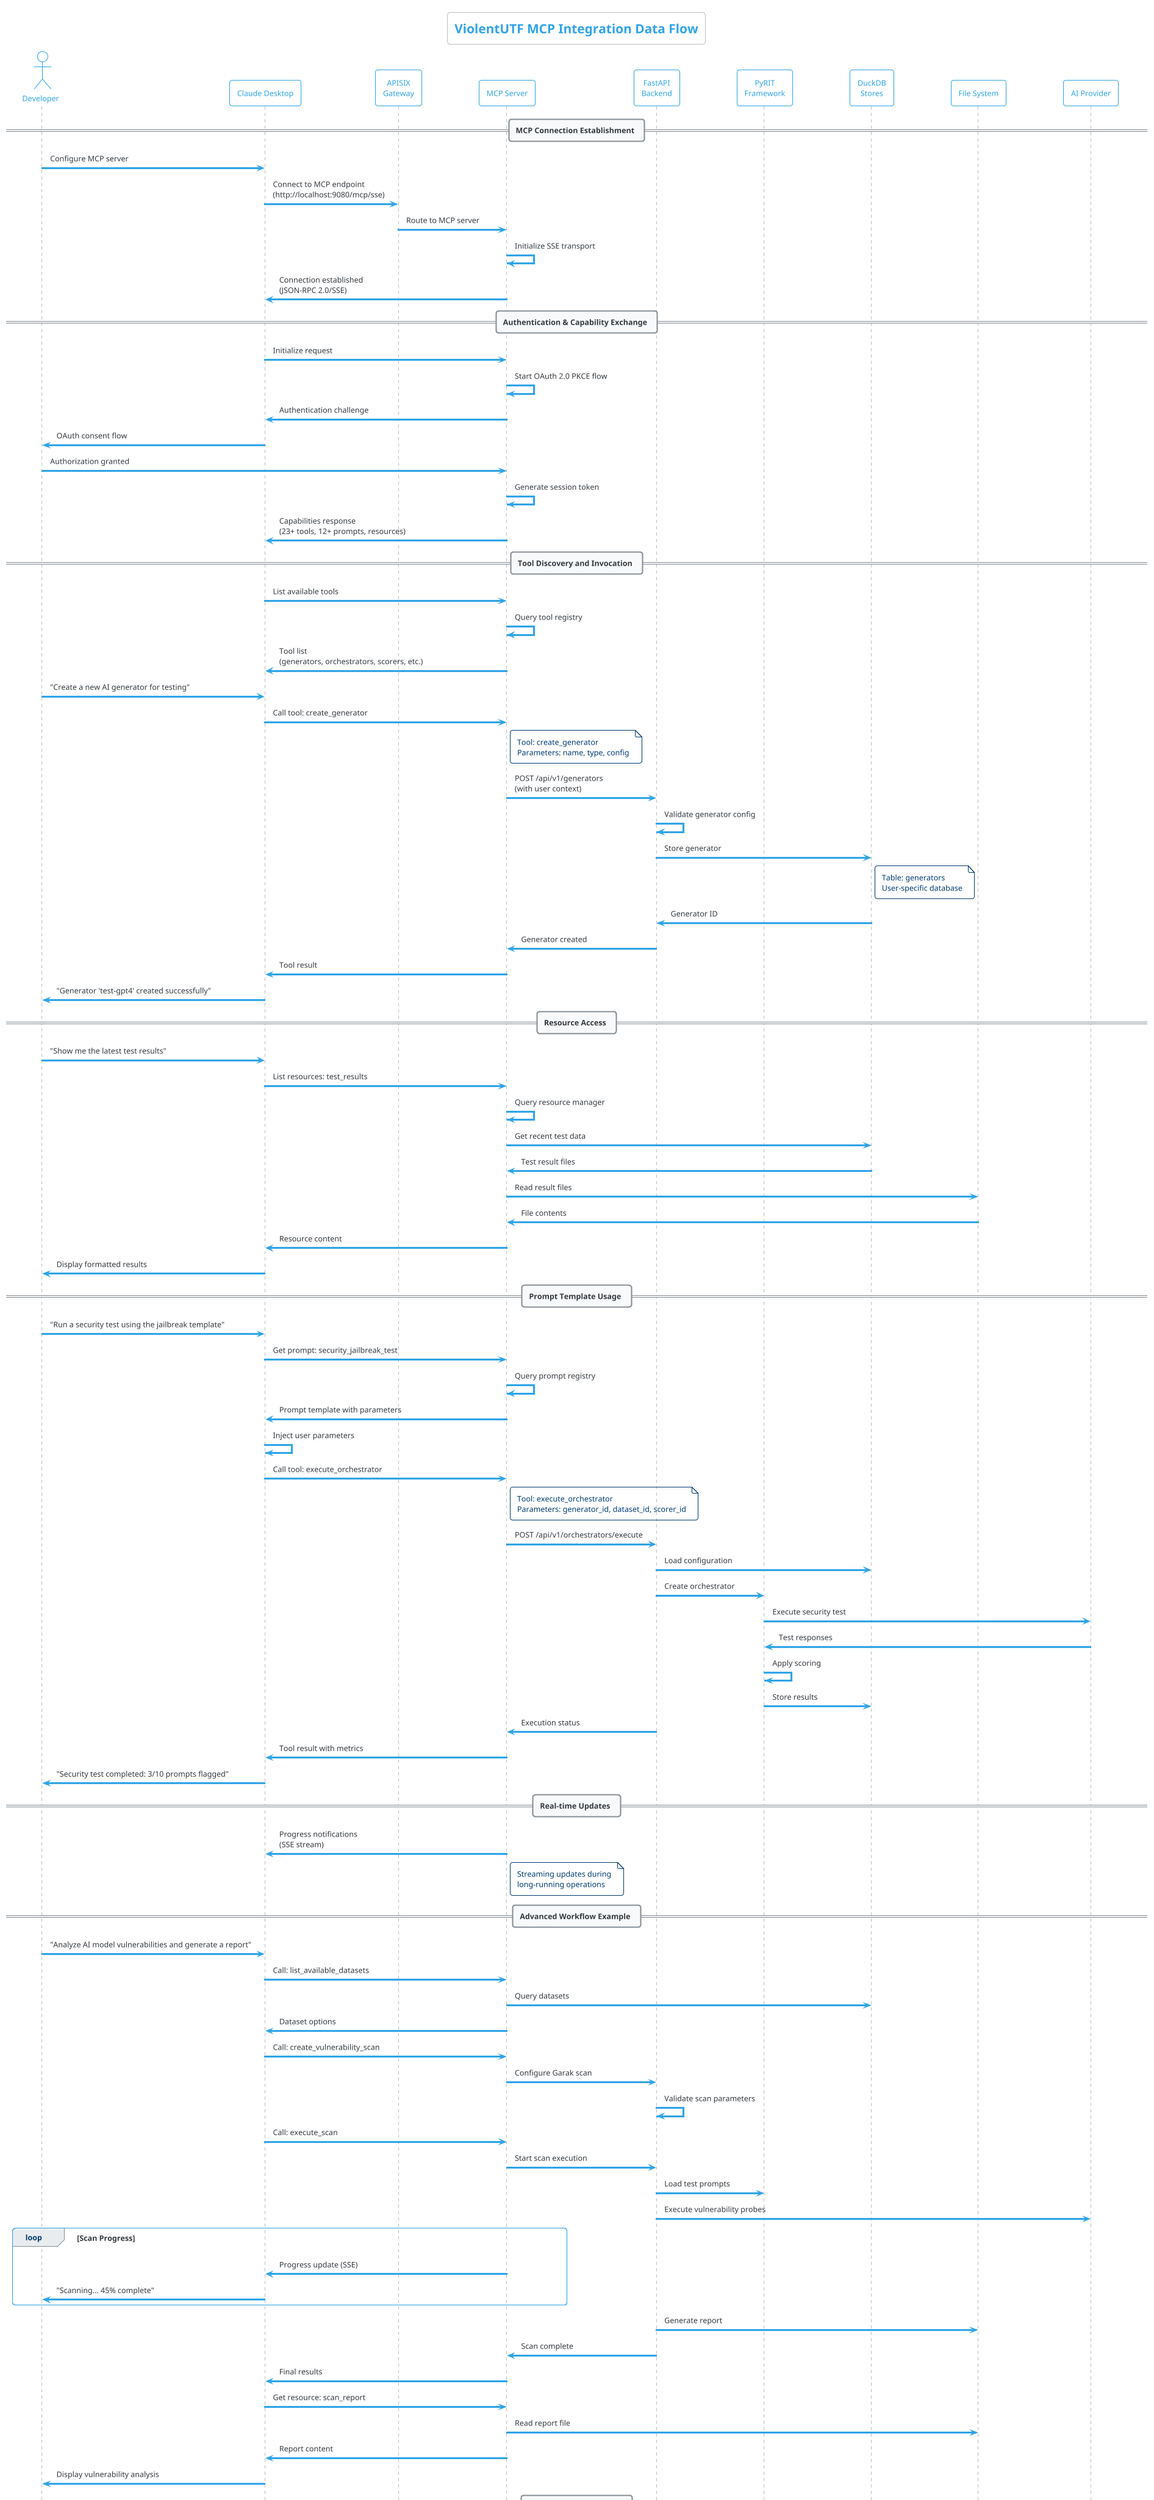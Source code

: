 @startuml MCP Integration Flow
!theme cerulean-outline
skinparam backgroundColor white

title ViolentUTF MCP Integration Data Flow

actor "Developer" as Dev
participant "Claude Desktop" as Claude
participant "APISIX\nGateway" as APISIX
participant "MCP Server" as MCP
participant "FastAPI\nBackend" as FastAPI
participant "PyRIT\nFramework" as PyRIT
participant "DuckDB\nStores" as DuckDB
participant "File System" as FS
participant "AI Provider" as AI

== MCP Connection Establishment ==
Dev -> Claude: Configure MCP server
Claude -> APISIX: Connect to MCP endpoint\n(http://localhost:9080/mcp/sse)
APISIX -> MCP: Route to MCP server
MCP -> MCP: Initialize SSE transport
MCP -> Claude: Connection established\n(JSON-RPC 2.0/SSE)

== Authentication & Capability Exchange ==
Claude -> MCP: Initialize request
MCP -> MCP: Start OAuth 2.0 PKCE flow
MCP -> Claude: Authentication challenge
Claude -> Dev: OAuth consent flow
Dev -> MCP: Authorization granted
MCP -> MCP: Generate session token
MCP -> Claude: Capabilities response\n(23+ tools, 12+ prompts, resources)

== Tool Discovery and Invocation ==
Claude -> MCP: List available tools
MCP -> MCP: Query tool registry
MCP -> Claude: Tool list\n(generators, orchestrators, scorers, etc.)

Dev -> Claude: "Create a new AI generator for testing"
Claude -> MCP: Call tool: create_generator
note right of MCP: Tool: create_generator\nParameters: name, type, config

MCP -> FastAPI: POST /api/v1/generators\n(with user context)
FastAPI -> FastAPI: Validate generator config
FastAPI -> DuckDB: Store generator
note right of DuckDB: Table: generators\nUser-specific database
DuckDB -> FastAPI: Generator ID
FastAPI -> MCP: Generator created
MCP -> Claude: Tool result
Claude -> Dev: "Generator 'test-gpt4' created successfully"

== Resource Access ==
Dev -> Claude: "Show me the latest test results"
Claude -> MCP: List resources: test_results
MCP -> MCP: Query resource manager
MCP -> DuckDB: Get recent test data
DuckDB -> MCP: Test result files
MCP -> FS: Read result files
FS -> MCP: File contents
MCP -> Claude: Resource content
Claude -> Dev: Display formatted results

== Prompt Template Usage ==
Dev -> Claude: "Run a security test using the jailbreak template"
Claude -> MCP: Get prompt: security_jailbreak_test
MCP -> MCP: Query prompt registry
MCP -> Claude: Prompt template with parameters

Claude -> Claude: Inject user parameters
Claude -> MCP: Call tool: execute_orchestrator
note right of MCP: Tool: execute_orchestrator\nParameters: generator_id, dataset_id, scorer_id

MCP -> FastAPI: POST /api/v1/orchestrators/execute
FastAPI -> DuckDB: Load configuration
FastAPI -> PyRIT: Create orchestrator
PyRIT -> AI: Execute security test
AI -> PyRIT: Test responses
PyRIT -> PyRIT: Apply scoring
PyRIT -> DuckDB: Store results
FastAPI -> MCP: Execution status
MCP -> Claude: Tool result with metrics
Claude -> Dev: "Security test completed: 3/10 prompts flagged"

== Real-time Updates ==
MCP -> Claude: Progress notifications\n(SSE stream)
note right of MCP: Streaming updates during\nlong-running operations

== Advanced Workflow Example ==
Dev -> Claude: "Analyze AI model vulnerabilities and generate a report"

' Multi-tool workflow
Claude -> MCP: Call: list_available_datasets
MCP -> DuckDB: Query datasets
MCP -> Claude: Dataset options

Claude -> MCP: Call: create_vulnerability_scan
MCP -> FastAPI: Configure Garak scan
FastAPI -> FastAPI: Validate scan parameters

Claude -> MCP: Call: execute_scan
MCP -> FastAPI: Start scan execution
FastAPI -> PyRIT: Load test prompts
FastAPI -> AI: Execute vulnerability probes

loop Scan Progress
    MCP -> Claude: Progress update (SSE)
    Claude -> Dev: "Scanning... 45% complete"
end

FastAPI -> FS: Generate report
FastAPI -> MCP: Scan complete
MCP -> Claude: Final results

Claude -> MCP: Get resource: scan_report
MCP -> FS: Read report file
MCP -> Claude: Report content
Claude -> Dev: Display vulnerability analysis

== MCP Architecture Layers ==

group Transport Layer
    note over MCP, Claude: Server-Sent Events (SSE)\nJSON-RPC 2.0 protocol
end

group Authentication Layer
    note over MCP: OAuth 2.0 with PKCE\nJWT session management
end

group Tool Interface (23+ tools)
    note over MCP: Generator management\nOrchestrator execution\nScorer configuration\nDataset operations\nSecurity analysis
end

group Prompt Interface (12+ prompts)
    note over MCP: Security testing templates\nJailbreak patterns\nBias detection prompts\nVulnerability probes
end

group Resource Interface
    note over MCP: Configuration files\nTest results\nDataset files\nLog access
end

== Error Handling ==
alt Tool Execution Error
    MCP -> FastAPI: Tool call fails
    FastAPI -> MCP: Error response
    MCP -> Claude: Tool error\n(JSON-RPC error format)
    Claude -> Dev: "Error: Invalid generator configuration"
end

alt Authentication Error
    Claude -> MCP: Tool call with expired token
    MCP -> MCP: Validate session
    MCP -> Claude: Authentication required
    Claude -> Dev: Re-authentication flow
end

@enduml

